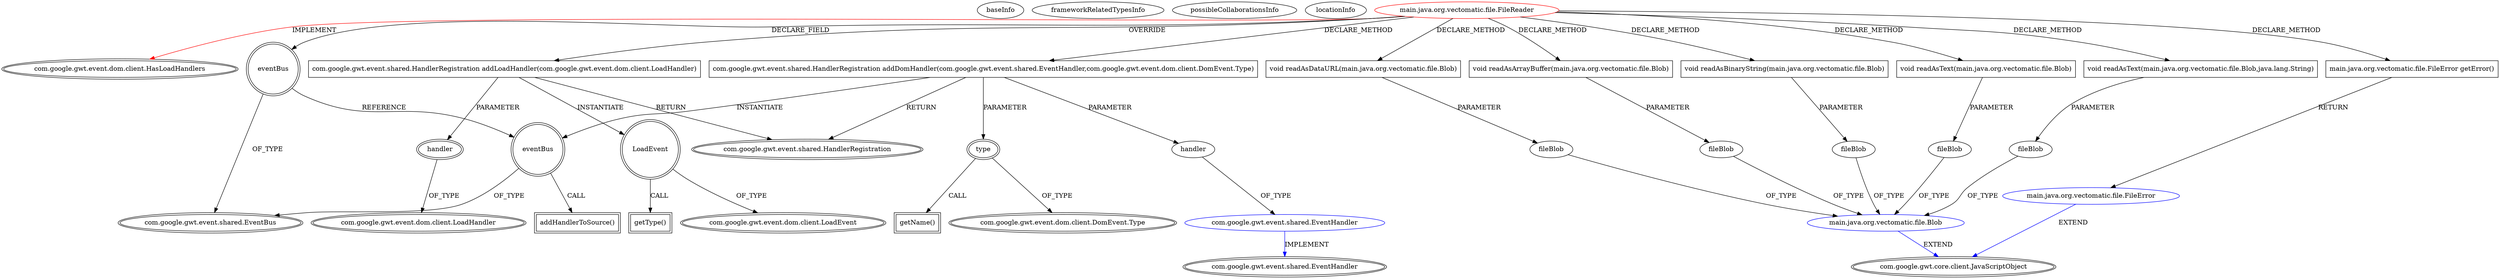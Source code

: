 digraph {
baseInfo[graphId=3458,category="extension_graph",isAnonymous=false,possibleRelation=true]
frameworkRelatedTypesInfo[0="com.google.gwt.event.dom.client.HasLoadHandlers"]
possibleCollaborationsInfo[0="3458~CLIENT_METHOD_DECLARATION-PARAMETER_DECLARATION-CLIENT_METHOD_DECLARATION-PARAMETER_DECLARATION-CLIENT_METHOD_DECLARATION-PARAMETER_DECLARATION-CLIENT_METHOD_DECLARATION-PARAMETER_DECLARATION-CLIENT_METHOD_DECLARATION-PARAMETER_DECLARATION-~com.google.gwt.event.dom.client.HasLoadHandlers ~com.google.gwt.core.client.JavaScriptObject ~false~false",1="3458~CLIENT_METHOD_DECLARATION-RETURN_TYPE-~com.google.gwt.event.dom.client.HasLoadHandlers ~com.google.gwt.core.client.JavaScriptObject ~false~false",2="3458~CLIENT_METHOD_DECLARATION-PARAMETER_DECLARATION-~com.google.gwt.event.dom.client.HasLoadHandlers ~com.google.gwt.event.shared.EventHandler ~false~false"]
locationInfo[projectName="laaglu-lib-gwt-file",filePath="/laaglu-lib-gwt-file/lib-gwt-file-master/src/main/java/org/vectomatic/file/FileReader.java",contextSignature="FileReader",graphId="3458"]
0[label="main.java.org.vectomatic.file.FileReader",vertexType="ROOT_CLIENT_CLASS_DECLARATION",isFrameworkType=false,color=red]
1[label="com.google.gwt.event.dom.client.HasLoadHandlers",vertexType="FRAMEWORK_INTERFACE_TYPE",isFrameworkType=true,peripheries=2]
2[label="eventBus",vertexType="FIELD_DECLARATION",isFrameworkType=true,peripheries=2,shape=circle]
3[label="com.google.gwt.event.shared.EventBus",vertexType="FRAMEWORK_CLASS_TYPE",isFrameworkType=true,peripheries=2]
4[label="com.google.gwt.event.shared.HandlerRegistration addLoadHandler(com.google.gwt.event.dom.client.LoadHandler)",vertexType="OVERRIDING_METHOD_DECLARATION",isFrameworkType=false,shape=box]
5[label="com.google.gwt.event.shared.HandlerRegistration",vertexType="FRAMEWORK_INTERFACE_TYPE",isFrameworkType=true,peripheries=2]
6[label="handler",vertexType="PARAMETER_DECLARATION",isFrameworkType=true,peripheries=2]
7[label="com.google.gwt.event.dom.client.LoadHandler",vertexType="FRAMEWORK_INTERFACE_TYPE",isFrameworkType=true,peripheries=2]
8[label="LoadEvent",vertexType="VARIABLE_EXPRESION",isFrameworkType=true,peripheries=2,shape=circle]
10[label="com.google.gwt.event.dom.client.LoadEvent",vertexType="FRAMEWORK_CLASS_TYPE",isFrameworkType=true,peripheries=2]
9[label="getType()",vertexType="INSIDE_CALL",isFrameworkType=true,peripheries=2,shape=box]
16[label="main.java.org.vectomatic.file.FileError getError()",vertexType="CLIENT_METHOD_DECLARATION",isFrameworkType=false,shape=box]
17[label="main.java.org.vectomatic.file.FileError",vertexType="REFERENCE_CLIENT_CLASS_DECLARATION",isFrameworkType=false,color=blue]
18[label="com.google.gwt.core.client.JavaScriptObject",vertexType="FRAMEWORK_CLASS_TYPE",isFrameworkType=true,peripheries=2]
20[label="void readAsBinaryString(main.java.org.vectomatic.file.Blob)",vertexType="CLIENT_METHOD_DECLARATION",isFrameworkType=false,shape=box]
21[label="fileBlob",vertexType="PARAMETER_DECLARATION",isFrameworkType=false]
22[label="main.java.org.vectomatic.file.Blob",vertexType="REFERENCE_CLIENT_CLASS_DECLARATION",isFrameworkType=false,color=blue]
24[label="void readAsText(main.java.org.vectomatic.file.Blob)",vertexType="CLIENT_METHOD_DECLARATION",isFrameworkType=false,shape=box]
25[label="fileBlob",vertexType="PARAMETER_DECLARATION",isFrameworkType=false]
27[label="void readAsText(main.java.org.vectomatic.file.Blob,java.lang.String)",vertexType="CLIENT_METHOD_DECLARATION",isFrameworkType=false,shape=box]
28[label="fileBlob",vertexType="PARAMETER_DECLARATION",isFrameworkType=false]
30[label="void readAsDataURL(main.java.org.vectomatic.file.Blob)",vertexType="CLIENT_METHOD_DECLARATION",isFrameworkType=false,shape=box]
31[label="fileBlob",vertexType="PARAMETER_DECLARATION",isFrameworkType=false]
33[label="void readAsArrayBuffer(main.java.org.vectomatic.file.Blob)",vertexType="CLIENT_METHOD_DECLARATION",isFrameworkType=false,shape=box]
34[label="fileBlob",vertexType="PARAMETER_DECLARATION",isFrameworkType=false]
56[label="com.google.gwt.event.shared.HandlerRegistration addDomHandler(com.google.gwt.event.shared.EventHandler,com.google.gwt.event.dom.client.DomEvent.Type)",vertexType="CLIENT_METHOD_DECLARATION",isFrameworkType=false,shape=box]
58[label="handler",vertexType="PARAMETER_DECLARATION",isFrameworkType=false]
59[label="com.google.gwt.event.shared.EventHandler",vertexType="REFERENCE_CLIENT_CLASS_DECLARATION",isFrameworkType=false,color=blue]
60[label="com.google.gwt.event.shared.EventHandler",vertexType="FRAMEWORK_INTERFACE_TYPE",isFrameworkType=true,peripheries=2]
61[label="type",vertexType="PARAMETER_DECLARATION",isFrameworkType=true,peripheries=2]
62[label="com.google.gwt.event.dom.client.DomEvent.Type",vertexType="FRAMEWORK_CLASS_TYPE",isFrameworkType=true,peripheries=2]
64[label="getName()",vertexType="INSIDE_CALL",isFrameworkType=true,peripheries=2,shape=box]
65[label="eventBus",vertexType="VARIABLE_EXPRESION",isFrameworkType=true,peripheries=2,shape=circle]
66[label="addHandlerToSource()",vertexType="INSIDE_CALL",isFrameworkType=true,peripheries=2,shape=box]
0->1[label="IMPLEMENT",color=red]
0->2[label="DECLARE_FIELD"]
2->3[label="OF_TYPE"]
0->4[label="OVERRIDE"]
4->5[label="RETURN"]
6->7[label="OF_TYPE"]
4->6[label="PARAMETER"]
4->8[label="INSTANTIATE"]
8->10[label="OF_TYPE"]
8->9[label="CALL"]
0->16[label="DECLARE_METHOD"]
17->18[label="EXTEND",color=blue]
16->17[label="RETURN"]
0->20[label="DECLARE_METHOD"]
22->18[label="EXTEND",color=blue]
21->22[label="OF_TYPE"]
20->21[label="PARAMETER"]
0->24[label="DECLARE_METHOD"]
25->22[label="OF_TYPE"]
24->25[label="PARAMETER"]
0->27[label="DECLARE_METHOD"]
28->22[label="OF_TYPE"]
27->28[label="PARAMETER"]
0->30[label="DECLARE_METHOD"]
31->22[label="OF_TYPE"]
30->31[label="PARAMETER"]
0->33[label="DECLARE_METHOD"]
34->22[label="OF_TYPE"]
33->34[label="PARAMETER"]
0->56[label="DECLARE_METHOD"]
56->5[label="RETURN"]
59->60[label="IMPLEMENT",color=blue]
58->59[label="OF_TYPE"]
56->58[label="PARAMETER"]
61->62[label="OF_TYPE"]
56->61[label="PARAMETER"]
61->64[label="CALL"]
56->65[label="INSTANTIATE"]
2->65[label="REFERENCE"]
65->3[label="OF_TYPE"]
65->66[label="CALL"]
}
